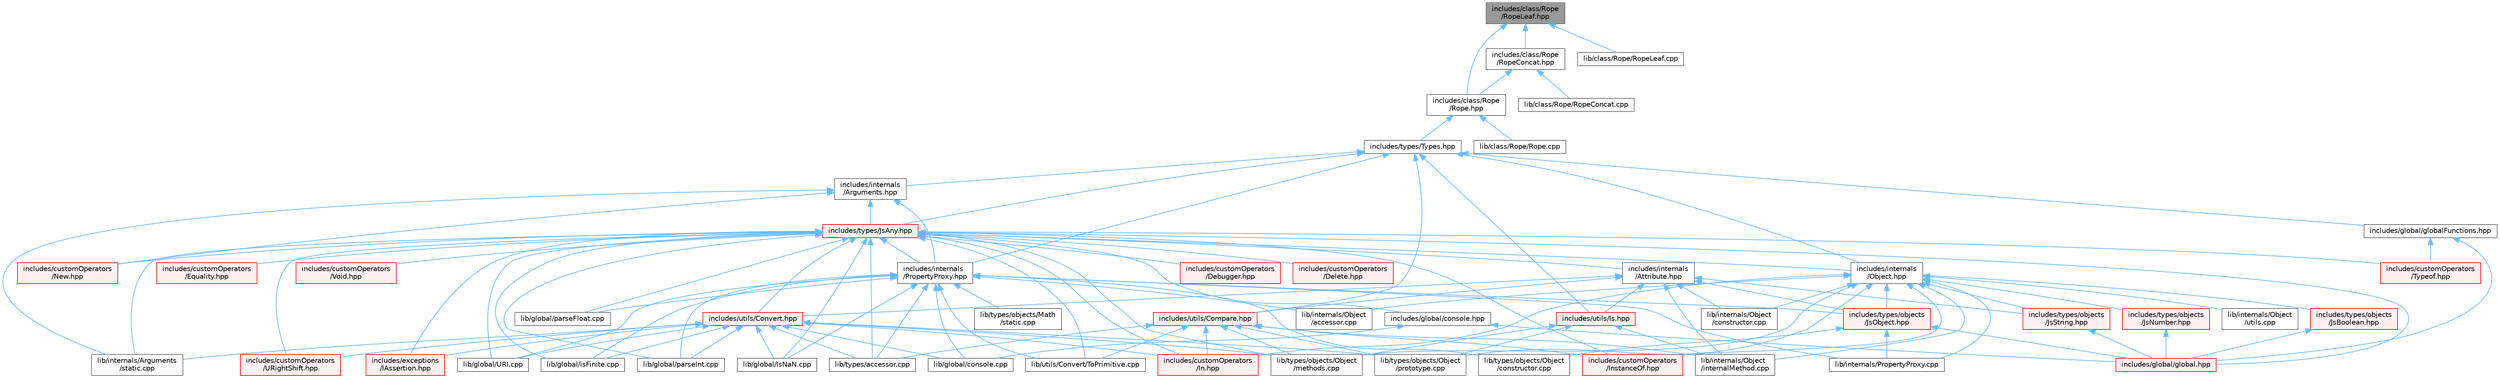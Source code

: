 digraph "includes/class/Rope/RopeLeaf.hpp"
{
 // LATEX_PDF_SIZE
  bgcolor="transparent";
  edge [fontname=Helvetica,fontsize=10,labelfontname=Helvetica,labelfontsize=10];
  node [fontname=Helvetica,fontsize=10,shape=box,height=0.2,width=0.4];
  Node1 [id="Node000001",label="includes/class/Rope\l/RopeLeaf.hpp",height=0.2,width=0.4,color="gray40", fillcolor="grey60", style="filled", fontcolor="black",tooltip=" "];
  Node1 -> Node2 [id="edge1_Node000001_Node000002",dir="back",color="steelblue1",style="solid",tooltip=" "];
  Node2 [id="Node000002",label="includes/class/Rope\l/Rope.hpp",height=0.2,width=0.4,color="grey40", fillcolor="white", style="filled",URL="$Rope_8hpp.html",tooltip=" "];
  Node2 -> Node3 [id="edge2_Node000002_Node000003",dir="back",color="steelblue1",style="solid",tooltip=" "];
  Node3 [id="Node000003",label="includes/types/Types.hpp",height=0.2,width=0.4,color="grey40", fillcolor="white", style="filled",URL="$Types_8hpp.html",tooltip=" "];
  Node3 -> Node4 [id="edge3_Node000003_Node000004",dir="back",color="steelblue1",style="solid",tooltip=" "];
  Node4 [id="Node000004",label="includes/global/globalFunctions.hpp",height=0.2,width=0.4,color="grey40", fillcolor="white", style="filled",URL="$globalFunctions_8hpp.html",tooltip=" "];
  Node4 -> Node5 [id="edge4_Node000004_Node000005",dir="back",color="steelblue1",style="solid",tooltip=" "];
  Node5 [id="Node000005",label="includes/customOperators\l/Typeof.hpp",height=0.2,width=0.4,color="red", fillcolor="#FFF0F0", style="filled",URL="$Typeof_8hpp.html",tooltip=" "];
  Node4 -> Node7 [id="edge5_Node000004_Node000007",dir="back",color="steelblue1",style="solid",tooltip=" "];
  Node7 [id="Node000007",label="includes/global/global.hpp",height=0.2,width=0.4,color="red", fillcolor="#FFF0F0", style="filled",URL="$global_8hpp.html",tooltip=" "];
  Node3 -> Node10 [id="edge6_Node000003_Node000010",dir="back",color="steelblue1",style="solid",tooltip=" "];
  Node10 [id="Node000010",label="includes/internals\l/Arguments.hpp",height=0.2,width=0.4,color="grey40", fillcolor="white", style="filled",URL="$Arguments_8hpp.html",tooltip=" "];
  Node10 -> Node11 [id="edge7_Node000010_Node000011",dir="back",color="steelblue1",style="solid",tooltip=" "];
  Node11 [id="Node000011",label="includes/customOperators\l/New.hpp",height=0.2,width=0.4,color="red", fillcolor="#FFF0F0", style="filled",URL="$New_8hpp.html",tooltip=" "];
  Node10 -> Node12 [id="edge8_Node000010_Node000012",dir="back",color="steelblue1",style="solid",tooltip=" "];
  Node12 [id="Node000012",label="includes/internals\l/PropertyProxy.hpp",height=0.2,width=0.4,color="grey40", fillcolor="white", style="filled",URL="$PropertyProxy_8hpp.html",tooltip=" "];
  Node12 -> Node13 [id="edge9_Node000012_Node000013",dir="back",color="steelblue1",style="solid",tooltip=" "];
  Node13 [id="Node000013",label="includes/types/objects\l/JsObject.hpp",height=0.2,width=0.4,color="red", fillcolor="#FFF0F0", style="filled",URL="$JsObject_8hpp.html",tooltip=" "];
  Node13 -> Node7 [id="edge10_Node000013_Node000007",dir="back",color="steelblue1",style="solid",tooltip=" "];
  Node13 -> Node35 [id="edge11_Node000013_Node000035",dir="back",color="steelblue1",style="solid",tooltip=" "];
  Node35 [id="Node000035",label="lib/internals/PropertyProxy.cpp",height=0.2,width=0.4,color="grey40", fillcolor="white", style="filled",URL="$PropertyProxy_8cpp.html",tooltip=" "];
  Node13 -> Node28 [id="edge12_Node000013_Node000028",dir="back",color="steelblue1",style="solid",tooltip=" "];
  Node28 [id="Node000028",label="lib/types/objects/Object\l/constructor.cpp",height=0.2,width=0.4,color="grey40", fillcolor="white", style="filled",URL="$types_2objects_2Object_2constructor_8cpp.html",tooltip=" "];
  Node12 -> Node42 [id="edge13_Node000012_Node000042",dir="back",color="steelblue1",style="solid",tooltip=" "];
  Node42 [id="Node000042",label="lib/global/IsNaN.cpp",height=0.2,width=0.4,color="grey40", fillcolor="white", style="filled",URL="$IsNaN_8cpp.html",tooltip=" "];
  Node12 -> Node43 [id="edge14_Node000012_Node000043",dir="back",color="steelblue1",style="solid",tooltip=" "];
  Node43 [id="Node000043",label="lib/global/URI.cpp",height=0.2,width=0.4,color="grey40", fillcolor="white", style="filled",URL="$URI_8cpp.html",tooltip=" "];
  Node12 -> Node44 [id="edge15_Node000012_Node000044",dir="back",color="steelblue1",style="solid",tooltip=" "];
  Node44 [id="Node000044",label="lib/global/console.cpp",height=0.2,width=0.4,color="grey40", fillcolor="white", style="filled",URL="$console_8cpp.html",tooltip=" "];
  Node12 -> Node45 [id="edge16_Node000012_Node000045",dir="back",color="steelblue1",style="solid",tooltip=" "];
  Node45 [id="Node000045",label="lib/global/isFinite.cpp",height=0.2,width=0.4,color="grey40", fillcolor="white", style="filled",URL="$isFinite_8cpp.html",tooltip=" "];
  Node12 -> Node46 [id="edge17_Node000012_Node000046",dir="back",color="steelblue1",style="solid",tooltip=" "];
  Node46 [id="Node000046",label="lib/global/parseFloat.cpp",height=0.2,width=0.4,color="grey40", fillcolor="white", style="filled",URL="$parseFloat_8cpp.html",tooltip=" "];
  Node12 -> Node47 [id="edge18_Node000012_Node000047",dir="back",color="steelblue1",style="solid",tooltip=" "];
  Node47 [id="Node000047",label="lib/global/parseInt.cpp",height=0.2,width=0.4,color="grey40", fillcolor="white", style="filled",URL="$parseInt_8cpp.html",tooltip=" "];
  Node12 -> Node48 [id="edge19_Node000012_Node000048",dir="back",color="steelblue1",style="solid",tooltip=" "];
  Node48 [id="Node000048",label="lib/internals/Object\l/accessor.cpp",height=0.2,width=0.4,color="grey40", fillcolor="white", style="filled",URL="$internals_2Object_2accessor_8cpp.html",tooltip=" "];
  Node12 -> Node35 [id="edge20_Node000012_Node000035",dir="back",color="steelblue1",style="solid",tooltip=" "];
  Node12 -> Node21 [id="edge21_Node000012_Node000021",dir="back",color="steelblue1",style="solid",tooltip=" "];
  Node21 [id="Node000021",label="lib/types/accessor.cpp",height=0.2,width=0.4,color="grey40", fillcolor="white", style="filled",URL="$types_2accessor_8cpp.html",tooltip=" "];
  Node12 -> Node49 [id="edge22_Node000012_Node000049",dir="back",color="steelblue1",style="solid",tooltip=" "];
  Node49 [id="Node000049",label="lib/types/objects/Math\l/static.cpp",height=0.2,width=0.4,color="grey40", fillcolor="white", style="filled",URL="$types_2objects_2Math_2static_8cpp.html",tooltip=" "];
  Node12 -> Node28 [id="edge23_Node000012_Node000028",dir="back",color="steelblue1",style="solid",tooltip=" "];
  Node12 -> Node50 [id="edge24_Node000012_Node000050",dir="back",color="steelblue1",style="solid",tooltip=" "];
  Node50 [id="Node000050",label="lib/utils/Convert/ToPrimitive.cpp",height=0.2,width=0.4,color="grey40", fillcolor="white", style="filled",URL="$ToPrimitive_8cpp.html",tooltip=" "];
  Node10 -> Node51 [id="edge25_Node000010_Node000051",dir="back",color="steelblue1",style="solid",tooltip=" "];
  Node51 [id="Node000051",label="includes/types/JsAny.hpp",height=0.2,width=0.4,color="red", fillcolor="#FFF0F0", style="filled",URL="$JsAny_8hpp.html",tooltip=" "];
  Node51 -> Node52 [id="edge26_Node000051_Node000052",dir="back",color="steelblue1",style="solid",tooltip=" "];
  Node52 [id="Node000052",label="includes/customOperators\l/Debugger.hpp",height=0.2,width=0.4,color="red", fillcolor="#FFF0F0", style="filled",URL="$Debugger_8hpp.html",tooltip=" "];
  Node51 -> Node53 [id="edge27_Node000051_Node000053",dir="back",color="steelblue1",style="solid",tooltip=" "];
  Node53 [id="Node000053",label="includes/customOperators\l/Delete.hpp",height=0.2,width=0.4,color="red", fillcolor="#FFF0F0", style="filled",URL="$Delete_8hpp.html",tooltip=" "];
  Node51 -> Node54 [id="edge28_Node000051_Node000054",dir="back",color="steelblue1",style="solid",tooltip=" "];
  Node54 [id="Node000054",label="includes/customOperators\l/Equality.hpp",height=0.2,width=0.4,color="red", fillcolor="#FFF0F0", style="filled",URL="$Equality_8hpp.html",tooltip=" "];
  Node51 -> Node55 [id="edge29_Node000051_Node000055",dir="back",color="steelblue1",style="solid",tooltip=" "];
  Node55 [id="Node000055",label="includes/customOperators\l/In.hpp",height=0.2,width=0.4,color="red", fillcolor="#FFF0F0", style="filled",URL="$In_8hpp.html",tooltip=" "];
  Node51 -> Node56 [id="edge30_Node000051_Node000056",dir="back",color="steelblue1",style="solid",tooltip=" "];
  Node56 [id="Node000056",label="includes/customOperators\l/InstanceOf.hpp",height=0.2,width=0.4,color="red", fillcolor="#FFF0F0", style="filled",URL="$InstanceOf_8hpp.html",tooltip=" "];
  Node51 -> Node11 [id="edge31_Node000051_Node000011",dir="back",color="steelblue1",style="solid",tooltip=" "];
  Node51 -> Node5 [id="edge32_Node000051_Node000005",dir="back",color="steelblue1",style="solid",tooltip=" "];
  Node51 -> Node57 [id="edge33_Node000051_Node000057",dir="back",color="steelblue1",style="solid",tooltip=" "];
  Node57 [id="Node000057",label="includes/customOperators\l/URightShift.hpp",height=0.2,width=0.4,color="red", fillcolor="#FFF0F0", style="filled",URL="$URightShift_8hpp.html",tooltip=" "];
  Node51 -> Node58 [id="edge34_Node000051_Node000058",dir="back",color="steelblue1",style="solid",tooltip=" "];
  Node58 [id="Node000058",label="includes/customOperators\l/Void.hpp",height=0.2,width=0.4,color="red", fillcolor="#FFF0F0", style="filled",URL="$Void_8hpp.html",tooltip=" "];
  Node51 -> Node59 [id="edge35_Node000051_Node000059",dir="back",color="steelblue1",style="solid",tooltip=" "];
  Node59 [id="Node000059",label="includes/exceptions\l/IAssertion.hpp",height=0.2,width=0.4,color="red", fillcolor="#FFF0F0", style="filled",URL="$IAssertion_8hpp.html",tooltip=" "];
  Node51 -> Node62 [id="edge36_Node000051_Node000062",dir="back",color="steelblue1",style="solid",tooltip=" "];
  Node62 [id="Node000062",label="includes/global/console.hpp",height=0.2,width=0.4,color="grey40", fillcolor="white", style="filled",URL="$console_8hpp.html",tooltip=" "];
  Node62 -> Node7 [id="edge37_Node000062_Node000007",dir="back",color="steelblue1",style="solid",tooltip=" "];
  Node62 -> Node44 [id="edge38_Node000062_Node000044",dir="back",color="steelblue1",style="solid",tooltip=" "];
  Node51 -> Node7 [id="edge39_Node000051_Node000007",dir="back",color="steelblue1",style="solid",tooltip=" "];
  Node51 -> Node63 [id="edge40_Node000051_Node000063",dir="back",color="steelblue1",style="solid",tooltip=" "];
  Node63 [id="Node000063",label="includes/internals\l/Attribute.hpp",height=0.2,width=0.4,color="grey40", fillcolor="white", style="filled",URL="$Attribute_8hpp.html",tooltip=" "];
  Node63 -> Node13 [id="edge41_Node000063_Node000013",dir="back",color="steelblue1",style="solid",tooltip=" "];
  Node63 -> Node64 [id="edge42_Node000063_Node000064",dir="back",color="steelblue1",style="solid",tooltip=" "];
  Node64 [id="Node000064",label="includes/types/objects\l/JsString.hpp",height=0.2,width=0.4,color="red", fillcolor="#FFF0F0", style="filled",URL="$JsString_8hpp.html",tooltip=" "];
  Node64 -> Node7 [id="edge43_Node000064_Node000007",dir="back",color="steelblue1",style="solid",tooltip=" "];
  Node63 -> Node68 [id="edge44_Node000063_Node000068",dir="back",color="steelblue1",style="solid",tooltip=" "];
  Node68 [id="Node000068",label="includes/utils/Compare.hpp",height=0.2,width=0.4,color="red", fillcolor="#FFF0F0", style="filled",URL="$Compare_8hpp.html",tooltip=" "];
  Node68 -> Node55 [id="edge45_Node000068_Node000055",dir="back",color="steelblue1",style="solid",tooltip=" "];
  Node68 -> Node56 [id="edge46_Node000068_Node000056",dir="back",color="steelblue1",style="solid",tooltip=" "];
  Node68 -> Node69 [id="edge47_Node000068_Node000069",dir="back",color="steelblue1",style="solid",tooltip=" "];
  Node69 [id="Node000069",label="lib/internals/Object\l/internalMethod.cpp",height=0.2,width=0.4,color="grey40", fillcolor="white", style="filled",URL="$internals_2Object_2internalMethod_8cpp.html",tooltip=" "];
  Node68 -> Node21 [id="edge48_Node000068_Node000021",dir="back",color="steelblue1",style="solid",tooltip=" "];
  Node68 -> Node29 [id="edge49_Node000068_Node000029",dir="back",color="steelblue1",style="solid",tooltip=" "];
  Node29 [id="Node000029",label="lib/types/objects/Object\l/methods.cpp",height=0.2,width=0.4,color="grey40", fillcolor="white", style="filled",URL="$Object_2methods_8cpp.html",tooltip=" "];
  Node68 -> Node30 [id="edge50_Node000068_Node000030",dir="back",color="steelblue1",style="solid",tooltip=" "];
  Node30 [id="Node000030",label="lib/types/objects/Object\l/prototype.cpp",height=0.2,width=0.4,color="grey40", fillcolor="white", style="filled",URL="$Object_2prototype_8cpp.html",tooltip=" "];
  Node68 -> Node50 [id="edge51_Node000068_Node000050",dir="back",color="steelblue1",style="solid",tooltip=" "];
  Node63 -> Node70 [id="edge52_Node000063_Node000070",dir="back",color="steelblue1",style="solid",tooltip=" "];
  Node70 [id="Node000070",label="includes/utils/Convert.hpp",height=0.2,width=0.4,color="red", fillcolor="#FFF0F0", style="filled",URL="$Convert_8hpp.html",tooltip=" "];
  Node70 -> Node55 [id="edge53_Node000070_Node000055",dir="back",color="steelblue1",style="solid",tooltip=" "];
  Node70 -> Node57 [id="edge54_Node000070_Node000057",dir="back",color="steelblue1",style="solid",tooltip=" "];
  Node70 -> Node59 [id="edge55_Node000070_Node000059",dir="back",color="steelblue1",style="solid",tooltip=" "];
  Node70 -> Node42 [id="edge56_Node000070_Node000042",dir="back",color="steelblue1",style="solid",tooltip=" "];
  Node70 -> Node43 [id="edge57_Node000070_Node000043",dir="back",color="steelblue1",style="solid",tooltip=" "];
  Node70 -> Node44 [id="edge58_Node000070_Node000044",dir="back",color="steelblue1",style="solid",tooltip=" "];
  Node70 -> Node45 [id="edge59_Node000070_Node000045",dir="back",color="steelblue1",style="solid",tooltip=" "];
  Node70 -> Node47 [id="edge60_Node000070_Node000047",dir="back",color="steelblue1",style="solid",tooltip=" "];
  Node70 -> Node20 [id="edge61_Node000070_Node000020",dir="back",color="steelblue1",style="solid",tooltip=" "];
  Node20 [id="Node000020",label="lib/internals/Arguments\l/static.cpp",height=0.2,width=0.4,color="grey40", fillcolor="white", style="filled",URL="$internals_2Arguments_2static_8cpp.html",tooltip=" "];
  Node70 -> Node21 [id="edge62_Node000070_Node000021",dir="back",color="steelblue1",style="solid",tooltip=" "];
  Node70 -> Node29 [id="edge63_Node000070_Node000029",dir="back",color="steelblue1",style="solid",tooltip=" "];
  Node70 -> Node30 [id="edge64_Node000070_Node000030",dir="back",color="steelblue1",style="solid",tooltip=" "];
  Node63 -> Node100 [id="edge65_Node000063_Node000100",dir="back",color="steelblue1",style="solid",tooltip=" "];
  Node100 [id="Node000100",label="includes/utils/Is.hpp",height=0.2,width=0.4,color="red", fillcolor="#FFF0F0", style="filled",URL="$Is_8hpp.html",tooltip=" "];
  Node100 -> Node69 [id="edge66_Node000100_Node000069",dir="back",color="steelblue1",style="solid",tooltip=" "];
  Node100 -> Node29 [id="edge67_Node000100_Node000029",dir="back",color="steelblue1",style="solid",tooltip=" "];
  Node100 -> Node30 [id="edge68_Node000100_Node000030",dir="back",color="steelblue1",style="solid",tooltip=" "];
  Node63 -> Node101 [id="edge69_Node000063_Node000101",dir="back",color="steelblue1",style="solid",tooltip=" "];
  Node101 [id="Node000101",label="lib/internals/Object\l/constructor.cpp",height=0.2,width=0.4,color="grey40", fillcolor="white", style="filled",URL="$internals_2Object_2constructor_8cpp.html",tooltip=" "];
  Node63 -> Node69 [id="edge70_Node000063_Node000069",dir="back",color="steelblue1",style="solid",tooltip=" "];
  Node51 -> Node102 [id="edge71_Node000051_Node000102",dir="back",color="steelblue1",style="solid",tooltip=" "];
  Node102 [id="Node000102",label="includes/internals\l/Object.hpp",height=0.2,width=0.4,color="grey40", fillcolor="white", style="filled",URL="$Object_8hpp.html",tooltip=" "];
  Node102 -> Node55 [id="edge72_Node000102_Node000055",dir="back",color="steelblue1",style="solid",tooltip=" "];
  Node102 -> Node56 [id="edge73_Node000102_Node000056",dir="back",color="steelblue1",style="solid",tooltip=" "];
  Node102 -> Node103 [id="edge74_Node000102_Node000103",dir="back",color="steelblue1",style="solid",tooltip=" "];
  Node103 [id="Node000103",label="includes/types/objects\l/JsBoolean.hpp",height=0.2,width=0.4,color="red", fillcolor="#FFF0F0", style="filled",URL="$JsBoolean_8hpp.html",tooltip=" "];
  Node103 -> Node7 [id="edge75_Node000103_Node000007",dir="back",color="steelblue1",style="solid",tooltip=" "];
  Node102 -> Node104 [id="edge76_Node000102_Node000104",dir="back",color="steelblue1",style="solid",tooltip=" "];
  Node104 [id="Node000104",label="includes/types/objects\l/JsNumber.hpp",height=0.2,width=0.4,color="red", fillcolor="#FFF0F0", style="filled",URL="$JsNumber_8hpp.html",tooltip=" "];
  Node104 -> Node7 [id="edge77_Node000104_Node000007",dir="back",color="steelblue1",style="solid",tooltip=" "];
  Node102 -> Node13 [id="edge78_Node000102_Node000013",dir="back",color="steelblue1",style="solid",tooltip=" "];
  Node102 -> Node64 [id="edge79_Node000102_Node000064",dir="back",color="steelblue1",style="solid",tooltip=" "];
  Node102 -> Node48 [id="edge80_Node000102_Node000048",dir="back",color="steelblue1",style="solid",tooltip=" "];
  Node102 -> Node101 [id="edge81_Node000102_Node000101",dir="back",color="steelblue1",style="solid",tooltip=" "];
  Node102 -> Node69 [id="edge82_Node000102_Node000069",dir="back",color="steelblue1",style="solid",tooltip=" "];
  Node102 -> Node105 [id="edge83_Node000102_Node000105",dir="back",color="steelblue1",style="solid",tooltip=" "];
  Node105 [id="Node000105",label="lib/internals/Object\l/utils.cpp",height=0.2,width=0.4,color="grey40", fillcolor="white", style="filled",URL="$utils_8cpp.html",tooltip=" "];
  Node102 -> Node35 [id="edge84_Node000102_Node000035",dir="back",color="steelblue1",style="solid",tooltip=" "];
  Node102 -> Node29 [id="edge85_Node000102_Node000029",dir="back",color="steelblue1",style="solid",tooltip=" "];
  Node102 -> Node30 [id="edge86_Node000102_Node000030",dir="back",color="steelblue1",style="solid",tooltip=" "];
  Node51 -> Node12 [id="edge87_Node000051_Node000012",dir="back",color="steelblue1",style="solid",tooltip=" "];
  Node51 -> Node70 [id="edge88_Node000051_Node000070",dir="back",color="steelblue1",style="solid",tooltip=" "];
  Node51 -> Node42 [id="edge89_Node000051_Node000042",dir="back",color="steelblue1",style="solid",tooltip=" "];
  Node51 -> Node43 [id="edge90_Node000051_Node000043",dir="back",color="steelblue1",style="solid",tooltip=" "];
  Node51 -> Node45 [id="edge91_Node000051_Node000045",dir="back",color="steelblue1",style="solid",tooltip=" "];
  Node51 -> Node46 [id="edge92_Node000051_Node000046",dir="back",color="steelblue1",style="solid",tooltip=" "];
  Node51 -> Node47 [id="edge93_Node000051_Node000047",dir="back",color="steelblue1",style="solid",tooltip=" "];
  Node51 -> Node20 [id="edge94_Node000051_Node000020",dir="back",color="steelblue1",style="solid",tooltip=" "];
  Node51 -> Node21 [id="edge95_Node000051_Node000021",dir="back",color="steelblue1",style="solid",tooltip=" "];
  Node51 -> Node29 [id="edge96_Node000051_Node000029",dir="back",color="steelblue1",style="solid",tooltip=" "];
  Node51 -> Node50 [id="edge97_Node000051_Node000050",dir="back",color="steelblue1",style="solid",tooltip=" "];
  Node10 -> Node20 [id="edge98_Node000010_Node000020",dir="back",color="steelblue1",style="solid",tooltip=" "];
  Node3 -> Node102 [id="edge99_Node000003_Node000102",dir="back",color="steelblue1",style="solid",tooltip=" "];
  Node3 -> Node12 [id="edge100_Node000003_Node000012",dir="back",color="steelblue1",style="solid",tooltip=" "];
  Node3 -> Node51 [id="edge101_Node000003_Node000051",dir="back",color="steelblue1",style="solid",tooltip=" "];
  Node3 -> Node68 [id="edge102_Node000003_Node000068",dir="back",color="steelblue1",style="solid",tooltip=" "];
  Node3 -> Node100 [id="edge103_Node000003_Node000100",dir="back",color="steelblue1",style="solid",tooltip=" "];
  Node2 -> Node111 [id="edge104_Node000002_Node000111",dir="back",color="steelblue1",style="solid",tooltip=" "];
  Node111 [id="Node000111",label="lib/class/Rope/Rope.cpp",height=0.2,width=0.4,color="grey40", fillcolor="white", style="filled",URL="$Rope_8cpp.html",tooltip=" "];
  Node1 -> Node112 [id="edge105_Node000001_Node000112",dir="back",color="steelblue1",style="solid",tooltip=" "];
  Node112 [id="Node000112",label="includes/class/Rope\l/RopeConcat.hpp",height=0.2,width=0.4,color="grey40", fillcolor="white", style="filled",URL="$RopeConcat_8hpp.html",tooltip=" "];
  Node112 -> Node2 [id="edge106_Node000112_Node000002",dir="back",color="steelblue1",style="solid",tooltip=" "];
  Node112 -> Node113 [id="edge107_Node000112_Node000113",dir="back",color="steelblue1",style="solid",tooltip=" "];
  Node113 [id="Node000113",label="lib/class/Rope/RopeConcat.cpp",height=0.2,width=0.4,color="grey40", fillcolor="white", style="filled",URL="$RopeConcat_8cpp.html",tooltip=" "];
  Node1 -> Node114 [id="edge108_Node000001_Node000114",dir="back",color="steelblue1",style="solid",tooltip=" "];
  Node114 [id="Node000114",label="lib/class/Rope/RopeLeaf.cpp",height=0.2,width=0.4,color="grey40", fillcolor="white", style="filled",URL="$RopeLeaf_8cpp.html",tooltip=" "];
}
